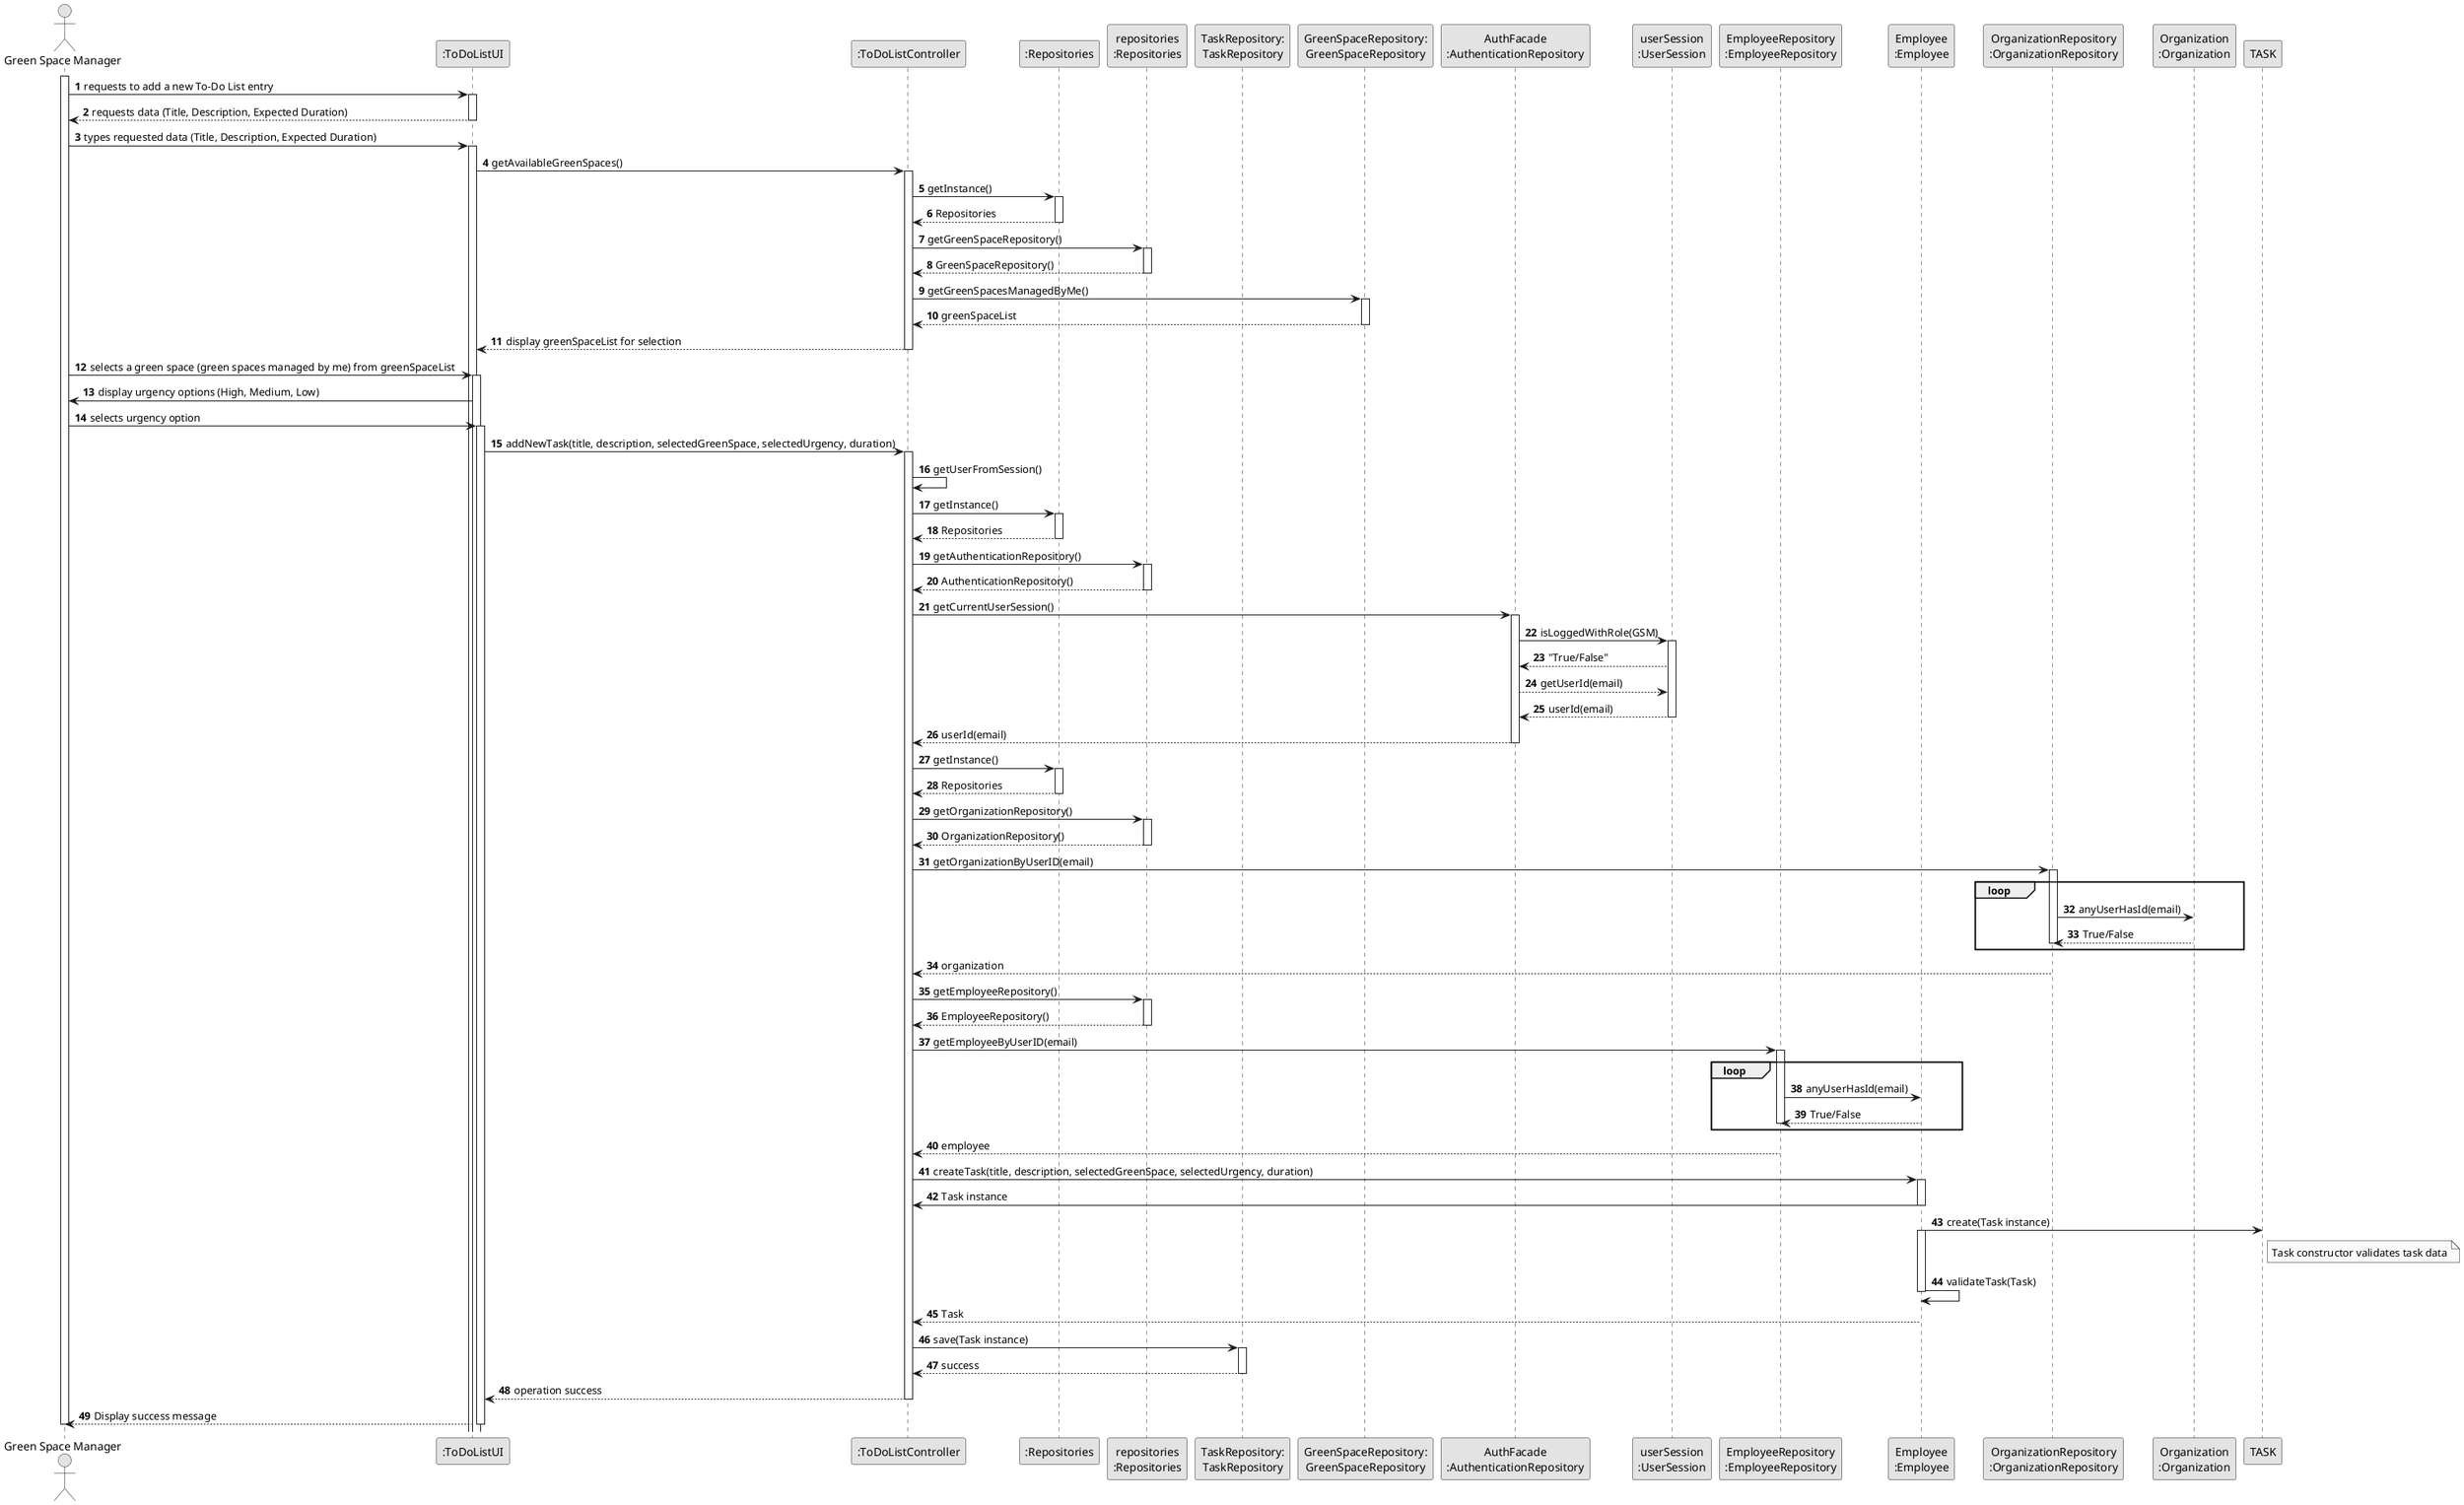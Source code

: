@startuml
skinparam monochrome true
skinparam packageStyle rectangle
skinparam shadowing false

autonumber

actor "Green Space Manager" as GSM
participant ":ToDoListUI" as UI
participant ":ToDoListController" as CTRL
participant ":Repositories" as RepositorySingleton
participant "repositories\n:Repositories" as PLAT
participant "TaskRepository:\nTaskRepository" as TASKREP
participant "GreenSpaceRepository:\nGreenSpaceRepository" as GSR
participant "AuthFacade\n:AuthenticationRepository" as AUTHREP
participant "userSession\n:UserSession" as USER

participant "EmployeeRepository\n:EmployeeRepository" as EMPREP
participant "Employee\n:Employee" as EMP
participant "OrganizationRepository\n:OrganizationRepository" as ORGREP
participant "Organization\n:Organization" as ORG

activate GSM

    GSM -> UI : requests to add a new To-Do List entry
    activate UI

    UI --> GSM : requests data (Title, Description, Expected Duration)
    deactivate UI

    GSM -> UI : types requested data (Title, Description, Expected Duration)
    activate UI

    UI -> CTRL : getAvailableGreenSpaces()
    activate CTRL

    CTRL -> RepositorySingleton : getInstance()
    activate RepositorySingleton
    CTRL <-- RepositorySingleton : Repositories
    deactivate RepositorySingleton

    CTRL -> PLAT : getGreenSpaceRepository()
    activate PLAT
    CTRL <-- PLAT : GreenSpaceRepository()
    deactivate PLAT

    CTRL -> GSR : getGreenSpacesManagedByMe()
    activate GSR
    CTRL <-- GSR : greenSpaceList
    deactivate GSR

    UI <-- CTRL : display greenSpaceList for selection
    deactivate CTRL

    GSM -> UI : selects a green space (green spaces managed by me) from greenSpaceList
    activate UI

    UI -> GSM : display urgency options (High, Medium, Low)
    GSM -> UI : selects urgency option
    activate UI

    UI -> CTRL : addNewTask(title, description, selectedGreenSpace, selectedUrgency, duration)
    activate CTRL

        CTRL -> CTRL : getUserFromSession()

        CTRL -> RepositorySingleton : getInstance()
        activate RepositorySingleton
        CTRL <-- RepositorySingleton : Repositories
        deactivate RepositorySingleton

        CTRL -> PLAT : getAuthenticationRepository()
        activate PLAT
        CTRL <-- PLAT : AuthenticationRepository()
        deactivate PLAT

        CTRL -> AUTHREP : getCurrentUserSession()
        activate AUTHREP

        AUTHREP -> USER : isLoggedWithRole(GSM)
        activate USER

        AUTHREP <-- USER : "True/False"
        AUTHREP --> USER : getUserId(email)
        AUTHREP <-- USER : userId(email)
        deactivate USER

        CTRL <-- AUTHREP : userId(email)
        deactivate AUTHREP

        CTRL -> RepositorySingleton : getInstance()
        activate RepositorySingleton
        CTRL <-- RepositorySingleton : Repositories
        deactivate RepositorySingleton

        CTRL -> PLAT : getOrganizationRepository()
        activate PLAT
        CTRL <-- PLAT : OrganizationRepository()
        deactivate PLAT

        CTRL -> ORGREP : getOrganizationByUserID(email)
        activate ORGREP
        loop
            ORGREP -> ORG : anyUserHasId(email)
            ORG --> ORGREP : True/False
        deactivate ORGREP
        end
        ORGREP --> CTRL : organization

        CTRL -> PLAT : getEmployeeRepository()
        activate PLAT
        CTRL <-- PLAT : EmployeeRepository()
        deactivate PLAT

        CTRL -> EMPREP : getEmployeeByUserID(email)
        activate EMPREP
        loop
            EMPREP -> EMP : anyUserHasId(email)
            EMP --> EMPREP : True/False
        deactivate EMPREP
        end
        EMPREP --> CTRL : employee

        CTRL -> EMP : createTask(title, description, selectedGreenSpace, selectedUrgency, duration)
        activate EMP
        EMP -> CTRL : Task instance
        deactivate EMP

        EMP -> TASK : create(Task instance)
            note right of TASK
              Task constructor validates task data
            endnote

            activate EMP
                EMP -> EMP : validateTask(Task)

                deactivate EMP

            EMP --> CTRL : Task

        CTRL -> TASKREP : save(Task instance)
        activate TASKREP
        TASKREP --> CTRL : success
        deactivate TASKREP

        CTRL --> UI : operation success
    
deactivate CTRL

UI --> GSM : Display success message
deactivate UI

deactivate GSM

@enduml
